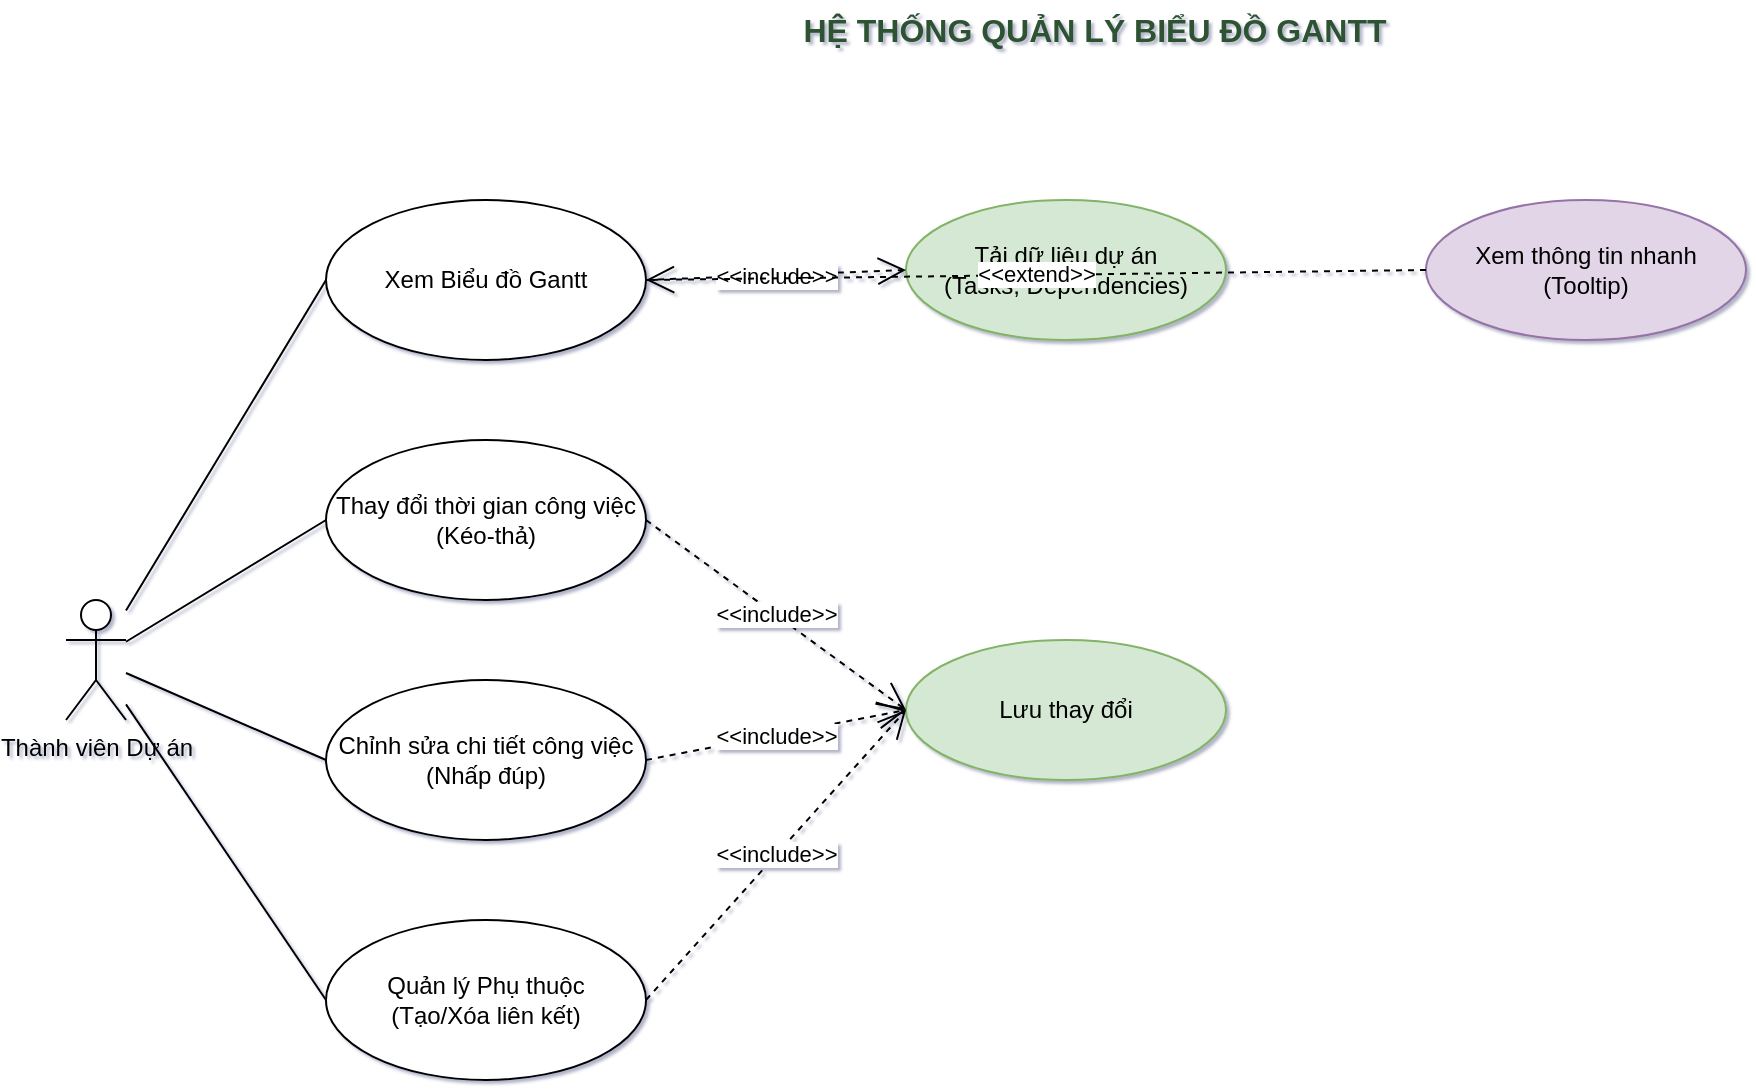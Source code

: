 <mxfile version="27.2.0">
  <diagram name="Use Case - Quản lý Gantt (Clean)" id="diagram-1">
    <mxGraphModel dx="1138" dy="408" grid="1" gridSize="10" guides="1" tooltips="1" connect="1" arrows="1" fold="1" page="1" pageScale="1" pageWidth="1169" pageHeight="827" math="0" shadow="1">
      <root>
        <mxCell id="0" />
        <mxCell id="1" parent="0" />
        
        <!-- Tiêu đề hệ thống -->
        <mxCell id="title" value="HỆ THỐNG QUẢN LÝ BIỂU ĐỒ GANTT" style="text;html=1;strokeColor=none;fillColor=none;align=center;verticalAlign=middle;whiteSpace=wrap;rounded=0;fontSize=16;fontStyle=1;fontColor=#2F5233;" vertex="1" parent="1">
          <mxGeometry x="400" y="50" width="369" height="30" as="geometry" />
        </mxCell>
        
        <!-- Actor -->
        <mxCell id="actor-user" value="Thành viên Dự án" style="shape=umlActor;verticalLabelPosition=bottom;verticalAlign=top;html=1;outlineConnect=0;" parent="1" vertex="1">
          <mxGeometry x="70" y="350" width="30" height="60" as="geometry" />
        </mxCell>
        
        <!-- Use Cases Chính (Cột 1) -->
        <mxCell id="uc-view-gantt" value="Xem Biểu đồ Gantt" style="ellipse;whiteSpace=wrap;html=1;fillColor=#ffffff;strokeColor=#000000;" parent="1" vertex="1">
          <mxGeometry x="200" y="150" width="160" height="80" as="geometry" />
        </mxCell>
        <mxCell id="uc-edit-task-timeline" value="Thay đổi thời gian công việc&lt;br&gt;(Kéo-thả)" style="ellipse;whiteSpace=wrap;html=1;fillColor=#ffffff;strokeColor=#000000;" parent="1" vertex="1">
          <mxGeometry x="200" y="270" width="160" height="80" as="geometry" />
        </mxCell>
        <mxCell id="uc-edit-task-details" value="Chỉnh sửa chi tiết công việc&lt;br&gt;(Nhấp đúp)" style="ellipse;whiteSpace=wrap;html=1;fillColor=#ffffff;strokeColor=#000000;" parent="1" vertex="1">
          <mxGeometry x="200" y="390" width="160" height="80" as="geometry" />
        </mxCell>
        <mxCell id="uc-manage-dependencies" value="Quản lý Phụ thuộc&lt;br&gt;(Tạo/Xóa liên kết)" style="ellipse;whiteSpace=wrap;html=1;fillColor=#ffffff;strokeColor=#000000;" parent="1" vertex="1">
          <mxGeometry x="200" y="510" width="160" height="80" as="geometry" />
        </mxCell>
        
        <!-- Use Cases Phụ trợ (Cột 2) -->
        <mxCell id="uc-load-data" value="Tải dữ liệu dự án&lt;br&gt;(Tasks, Dependencies)" style="ellipse;whiteSpace=wrap;html=1;fillColor=#d5e8d4;strokeColor=#82b366;" parent="1" vertex="1">
          <mxGeometry x="490" y="150" width="160" height="70" as="geometry" />
        </mxCell>
        <mxCell id="uc-save-changes" value="Lưu thay đổi" style="ellipse;whiteSpace=wrap;html=1;fillColor=#d5e8d4;strokeColor=#82b366;" parent="1" vertex="1">
          <mxGeometry x="490" y="370" width="160" height="70" as="geometry" />
        </mxCell>
        
        <!-- Use Cases Mở rộng (Cột 3) -->
        <mxCell id="uc-view-tooltip" value="Xem thông tin nhanh&lt;br&gt;(Tooltip)" style="ellipse;whiteSpace=wrap;html=1;fillColor=#e1d5e7;strokeColor=#9673a6;" parent="1" vertex="1">
          <mxGeometry x="750" y="150" width="160" height="70" as="geometry" />
        </mxCell>
        
        <!-- Liên kết Actor với Use Cases -->
        <mxCell id="rel-actor-view" value="" style="endArrow=none;html=1;rounded=0;entryX=0;entryY=0.5;entryDx=0;entryDy=0;" parent="1" source="actor-user" target="uc-view-gantt" edge="1">
          <mxGeometry width="50" height="50" relative="1" as="geometry">
            <mxPoint x="100" y="380" as="sourcePoint" />
            <mxPoint x="200" y="190" as="targetPoint" />
          </mxGeometry>
        </mxCell>
        <mxCell id="rel-actor-drag" value="" style="endArrow=none;html=1;rounded=0;entryX=0;entryY=0.5;entryDx=0;entryDy=0;" parent="1" source="actor-user" target="uc-edit-task-timeline" edge="1">
          <mxGeometry width="50" height="50" relative="1" as="geometry">
            <mxPoint x="100" y="380" as="sourcePoint" />
            <mxPoint x="200" y="310" as="targetPoint" />
          </mxGeometry>
        </mxCell>
        <mxCell id="rel-actor-dblclick" value="" style="endArrow=none;html=1;rounded=0;entryX=0;entryY=0.5;entryDx=0;entryDy=0;" parent="1" source="actor-user" target="uc-edit-task-details" edge="1">
          <mxGeometry width="50" height="50" relative="1" as="geometry">
            <mxPoint x="100" y="380" as="sourcePoint" />
            <mxPoint x="200" y="430" as="targetPoint" />
          </mxGeometry>
        </mxCell>
        <mxCell id="rel-actor-link" value="" style="endArrow=none;html=1;rounded=0;entryX=0;entryY=0.5;entryDx=0;entryDy=0;" parent="1" source="actor-user" target="uc-manage-dependencies" edge="1">
          <mxGeometry width="50" height="50" relative="1" as="geometry">
            <mxPoint x="100" y="380" as="sourcePoint" />
            <mxPoint x="200" y="550" as="targetPoint" />
          </mxGeometry>
        </mxCell>
        
        <!-- Mối quan hệ Include -->
        <mxCell id="rel-include-load" value="&amp;lt;&amp;lt;include&amp;gt;&amp;gt;" style="endArrow=open;endSize=12;dashed=1;html=1;rounded=0;entryX=0;entryY=0.5;entryDx=0;entryDy=0;exitX=1;exitY=0.5;exitDx=0;exitDy=0;" parent="1" source="uc-view-gantt" target="uc-load-data" edge="1">
          <mxGeometry width="100" height="100" relative="1" as="geometry">
            <mxPoint x="360" y="190" as="sourcePoint" />
            <mxPoint x="490" y="185" as="targetPoint" />
          </mxGeometry>
        </mxCell>
        <mxCell id="rel-include-save-drag" value="&amp;lt;&amp;lt;include&amp;gt;&amp;gt;" style="endArrow=open;endSize=12;dashed=1;html=1;rounded=0;entryX=0;entryY=0.5;entryDx=0;entryDy=0;exitX=1;exitY=0.5;exitDx=0;exitDy=0;" parent="1" source="uc-edit-task-timeline" target="uc-save-changes" edge="1">
          <mxGeometry width="100" height="100" relative="1" as="geometry">
            <mxPoint x="360" y="310" as="sourcePoint" />
            <mxPoint x="490" y="405" as="targetPoint" />
          </mxGeometry>
        </mxCell>
        <mxCell id="rel-include-save-details" value="&amp;lt;&amp;lt;include&amp;gt;&amp;gt;" style="endArrow=open;endSize=12;dashed=1;html=1;rounded=0;entryX=0;entryY=0.5;entryDx=0;entryDy=0;exitX=1;exitY=0.5;exitDx=0;exitDy=0;" parent="1" source="uc-edit-task-details" target="uc-save-changes" edge="1">
          <mxGeometry width="100" height="100" relative="1" as="geometry">
            <mxPoint x="360" y="430" as="sourcePoint" />
            <mxPoint x="490" y="405" as="targetPoint" />
          </mxGeometry>
        </mxCell>
        <mxCell id="rel-include-save-link" value="&amp;lt;&amp;lt;include&amp;gt;&amp;gt;" style="endArrow=open;endSize=12;dashed=1;html=1;rounded=0;entryX=0;entryY=0.5;entryDx=0;entryDy=0;exitX=1;exitY=0.5;exitDx=0;exitDy=0;" parent="1" source="uc-manage-dependencies" target="uc-save-changes" edge="1">
          <mxGeometry width="100" height="100" relative="1" as="geometry">
            <mxPoint x="360" y="550" as="sourcePoint" />
            <mxPoint x="490" y="405" as="targetPoint" />
          </mxGeometry>
        </mxCell>
        
        <!-- Mối quan hệ Extend -->
        <mxCell id="rel-extend-tooltip" value="&amp;lt;&amp;lt;extend&amp;gt;&amp;gt;" style="endArrow=open;endSize=12;dashed=1;html=1;rounded=0;entryX=1;entryY=0.5;entryDx=0;entryDy=0;exitX=0;exitY=0.5;exitDx=0;exitDy=0;" parent="1" source="uc-view-tooltip" target="uc-view-gantt" edge="1">
          <mxGeometry width="100" height="100" relative="1" as="geometry">
            <mxPoint x="750" y="185" as="sourcePoint" />
            <mxPoint x="360" y="190" as="targetPoint" />
          </mxGeometry>
        </mxCell>
      </root>
    </mxGraphModel>
  </diagram>
</mxfile>
